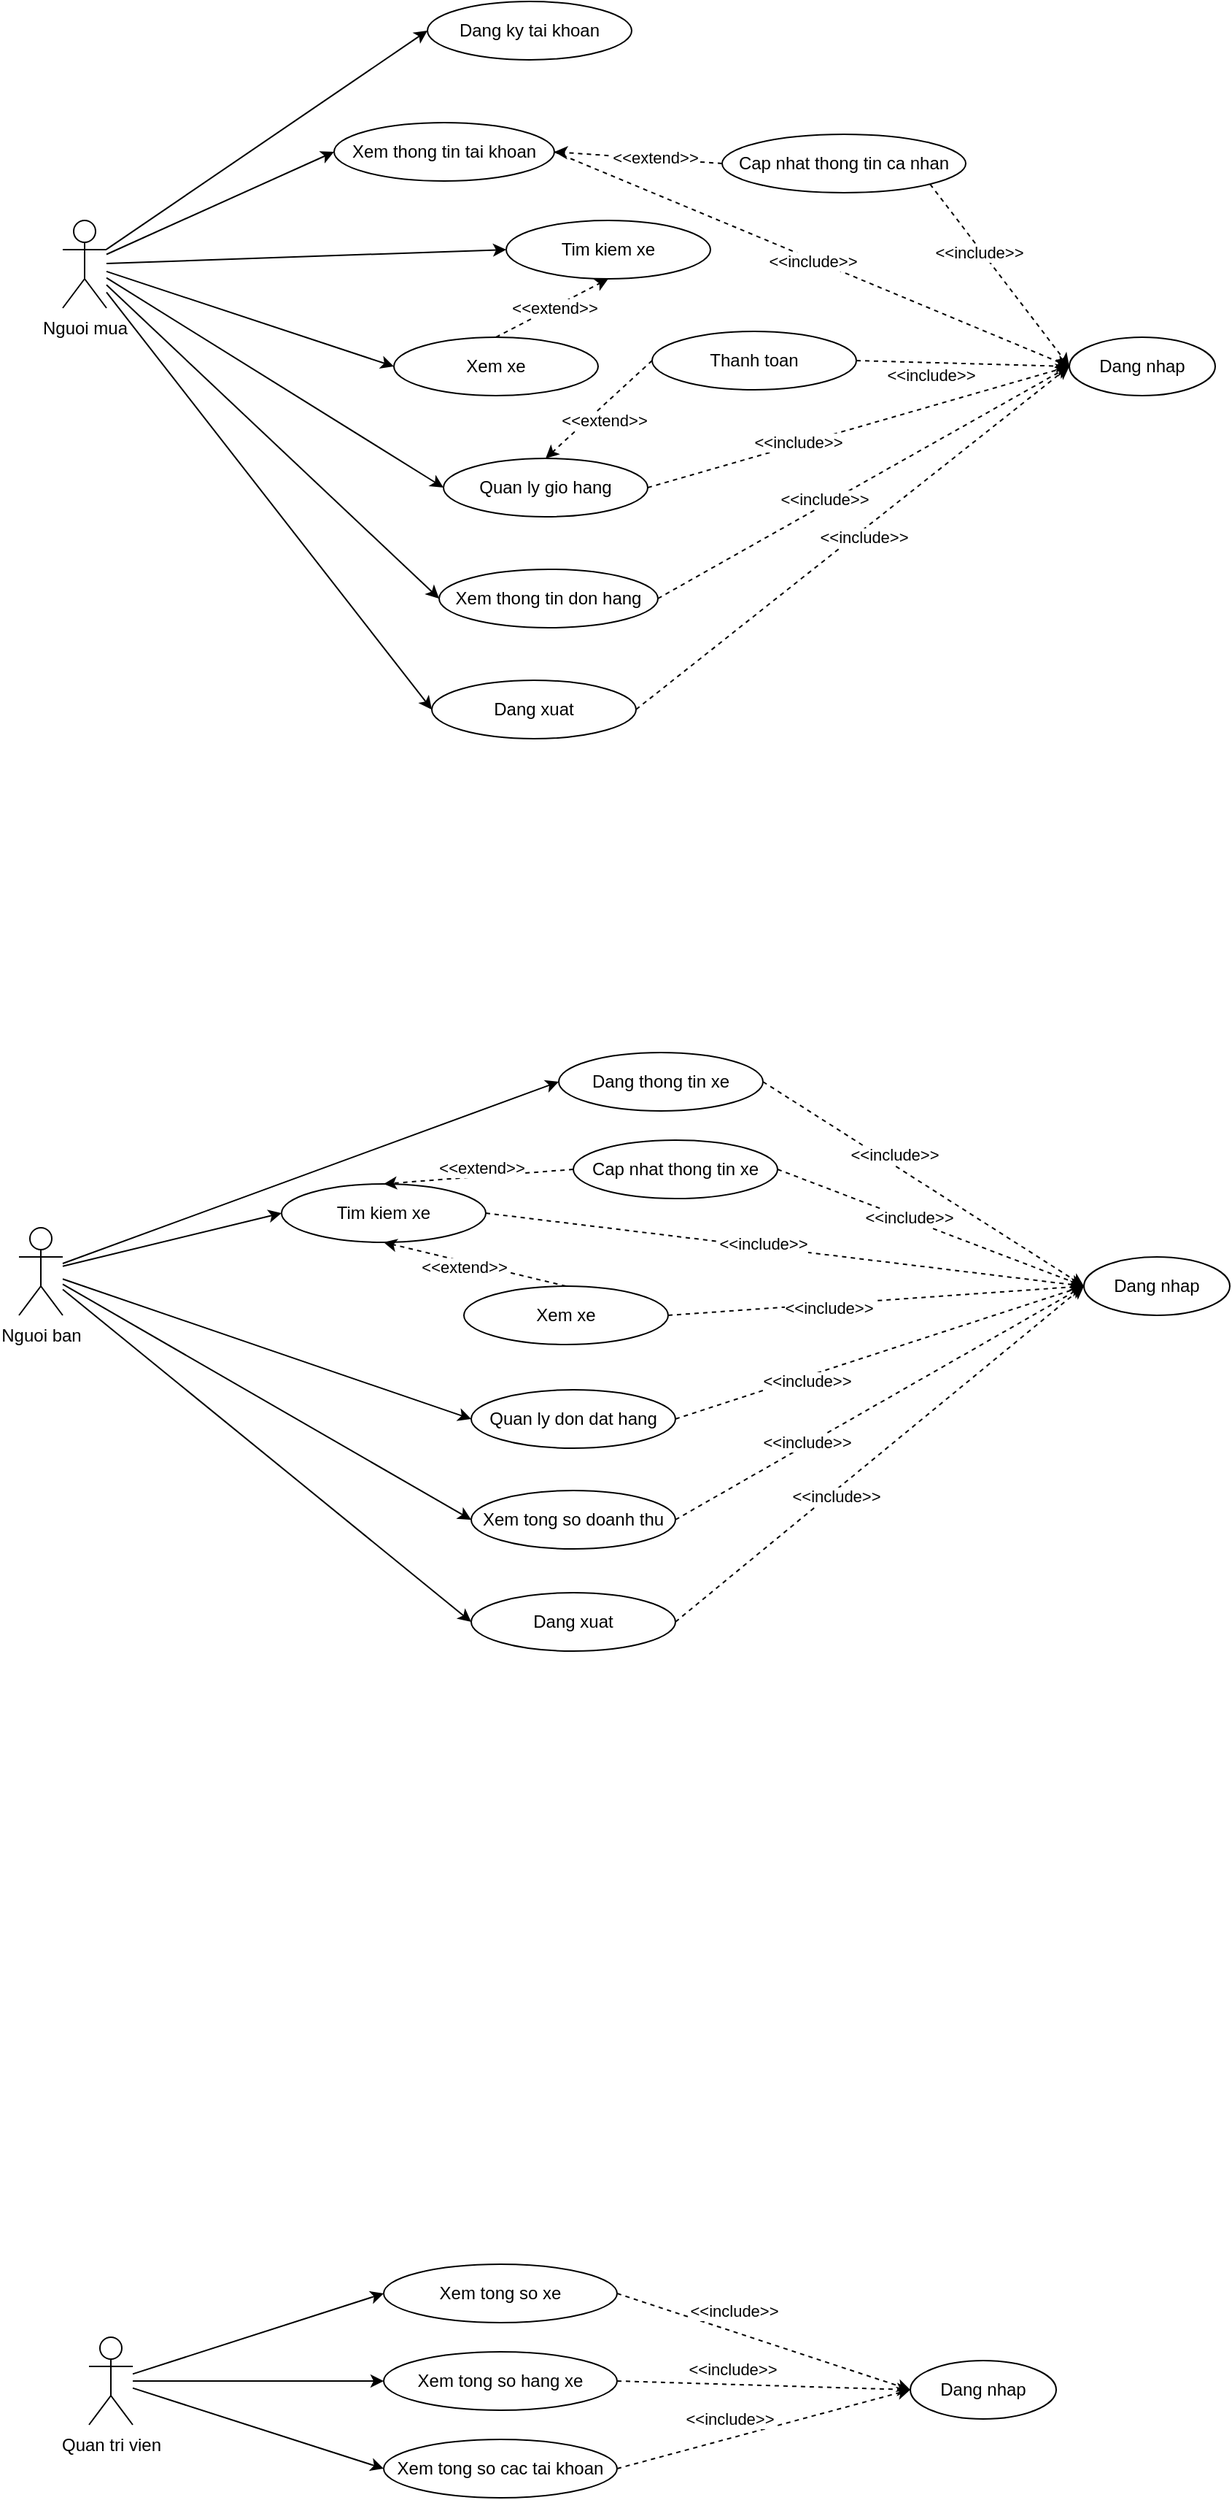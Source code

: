 <mxfile version="24.1.0" type="device">
  <diagram name="Page-1" id="Oa6hULadueRmb_1HpkU_">
    <mxGraphModel dx="1063" dy="520" grid="0" gridSize="10" guides="1" tooltips="1" connect="1" arrows="1" fold="1" page="1" pageScale="1" pageWidth="1169" pageHeight="827" math="0" shadow="0">
      <root>
        <mxCell id="0" />
        <mxCell id="1" parent="0" />
        <mxCell id="_7x3GkyjWPixxaWaSJDM-1" value="Nguoi mua" style="shape=umlActor;verticalLabelPosition=bottom;verticalAlign=top;html=1;" parent="1" vertex="1">
          <mxGeometry x="100" y="420" width="30" height="60" as="geometry" />
        </mxCell>
        <mxCell id="_7x3GkyjWPixxaWaSJDM-2" value="&lt;font style=&quot;font-size: 12px;&quot;&gt;Dang ky tai khoan&lt;/font&gt;" style="ellipse;whiteSpace=wrap;html=1;" parent="1" vertex="1">
          <mxGeometry x="350" y="270" width="140" height="40" as="geometry" />
        </mxCell>
        <mxCell id="_7x3GkyjWPixxaWaSJDM-3" value="&lt;font style=&quot;font-size: 12px;&quot;&gt;Xem thong tin tai khoan&lt;/font&gt;" style="ellipse;whiteSpace=wrap;html=1;" parent="1" vertex="1">
          <mxGeometry x="286" y="353" width="151" height="40" as="geometry" />
        </mxCell>
        <mxCell id="_7x3GkyjWPixxaWaSJDM-4" value="Cap nhat thong tin ca nhan" style="ellipse;whiteSpace=wrap;html=1;" parent="1" vertex="1">
          <mxGeometry x="552" y="361" width="167" height="40" as="geometry" />
        </mxCell>
        <mxCell id="_7x3GkyjWPixxaWaSJDM-5" value="&lt;font style=&quot;font-size: 12px;&quot;&gt;Tim kiem xe&lt;/font&gt;" style="ellipse;whiteSpace=wrap;html=1;" parent="1" vertex="1">
          <mxGeometry x="404" y="420" width="140" height="40" as="geometry" />
        </mxCell>
        <mxCell id="_7x3GkyjWPixxaWaSJDM-6" value="&lt;font style=&quot;font-size: 12px;&quot;&gt;Xem xe&lt;/font&gt;" style="ellipse;whiteSpace=wrap;html=1;" parent="1" vertex="1">
          <mxGeometry x="327" y="500" width="140" height="40" as="geometry" />
        </mxCell>
        <mxCell id="_7x3GkyjWPixxaWaSJDM-7" value="&lt;font style=&quot;font-size: 12px;&quot;&gt;Quan ly gio hang&lt;/font&gt;" style="ellipse;whiteSpace=wrap;html=1;" parent="1" vertex="1">
          <mxGeometry x="361" y="583" width="140" height="40" as="geometry" />
        </mxCell>
        <mxCell id="_7x3GkyjWPixxaWaSJDM-8" value="&lt;font style=&quot;font-size: 12px;&quot;&gt;Thanh toan&lt;/font&gt;" style="ellipse;whiteSpace=wrap;html=1;" parent="1" vertex="1">
          <mxGeometry x="504" y="496" width="140" height="40" as="geometry" />
        </mxCell>
        <mxCell id="_7x3GkyjWPixxaWaSJDM-9" value="&lt;font style=&quot;font-size: 12px;&quot;&gt;Dang xuat&lt;/font&gt;" style="ellipse;whiteSpace=wrap;html=1;" parent="1" vertex="1">
          <mxGeometry x="353" y="735" width="140" height="40" as="geometry" />
        </mxCell>
        <mxCell id="_7x3GkyjWPixxaWaSJDM-10" value="Nguoi ban" style="shape=umlActor;verticalLabelPosition=bottom;verticalAlign=top;html=1;" parent="1" vertex="1">
          <mxGeometry x="70" y="1110" width="30" height="60" as="geometry" />
        </mxCell>
        <mxCell id="_7x3GkyjWPixxaWaSJDM-12" value="&lt;font style=&quot;font-size: 12px;&quot;&gt;Dang thong tin xe&lt;/font&gt;" style="ellipse;whiteSpace=wrap;html=1;" parent="1" vertex="1">
          <mxGeometry x="440" y="990" width="140" height="40" as="geometry" />
        </mxCell>
        <mxCell id="_7x3GkyjWPixxaWaSJDM-13" value="&lt;font style=&quot;font-size: 12px;&quot;&gt;Cap nhat thong tin xe&lt;/font&gt;" style="ellipse;whiteSpace=wrap;html=1;" parent="1" vertex="1">
          <mxGeometry x="450" y="1050" width="140" height="40" as="geometry" />
        </mxCell>
        <mxCell id="_7x3GkyjWPixxaWaSJDM-14" value="&lt;font style=&quot;font-size: 12px;&quot;&gt;Tim kiem xe&lt;/font&gt;" style="ellipse;whiteSpace=wrap;html=1;" parent="1" vertex="1">
          <mxGeometry x="250" y="1080" width="140" height="40" as="geometry" />
        </mxCell>
        <mxCell id="_7x3GkyjWPixxaWaSJDM-15" value="&lt;font style=&quot;font-size: 12px;&quot;&gt;Xem xe&lt;/font&gt;" style="ellipse;whiteSpace=wrap;html=1;" parent="1" vertex="1">
          <mxGeometry x="375" y="1150" width="140" height="40" as="geometry" />
        </mxCell>
        <mxCell id="_7x3GkyjWPixxaWaSJDM-16" value="&lt;font style=&quot;font-size: 12px;&quot;&gt;Quan ly don dat hang&lt;/font&gt;" style="ellipse;whiteSpace=wrap;html=1;" parent="1" vertex="1">
          <mxGeometry x="380" y="1221" width="140" height="40" as="geometry" />
        </mxCell>
        <mxCell id="_7x3GkyjWPixxaWaSJDM-17" value="&lt;font style=&quot;font-size: 12px;&quot;&gt;Xem tong so doanh thu&lt;/font&gt;" style="ellipse;whiteSpace=wrap;html=1;" parent="1" vertex="1">
          <mxGeometry x="380" y="1290" width="140" height="40" as="geometry" />
        </mxCell>
        <mxCell id="_7x3GkyjWPixxaWaSJDM-18" value="&lt;font style=&quot;font-size: 12px;&quot;&gt;Dang xuat&lt;/font&gt;" style="ellipse;whiteSpace=wrap;html=1;" parent="1" vertex="1">
          <mxGeometry x="380" y="1360" width="140" height="40" as="geometry" />
        </mxCell>
        <mxCell id="_7x3GkyjWPixxaWaSJDM-19" value="&lt;font style=&quot;font-size: 12px;&quot;&gt;Dang nhap&lt;/font&gt;" style="ellipse;whiteSpace=wrap;html=1;" parent="1" vertex="1">
          <mxGeometry x="800" y="1130" width="100" height="40" as="geometry" />
        </mxCell>
        <mxCell id="_7x3GkyjWPixxaWaSJDM-20" value="Quan tri vien" style="shape=umlActor;verticalLabelPosition=bottom;verticalAlign=top;html=1;" parent="1" vertex="1">
          <mxGeometry x="118" y="1870" width="30" height="60" as="geometry" />
        </mxCell>
        <mxCell id="_7x3GkyjWPixxaWaSJDM-21" value="&lt;font style=&quot;font-size: 12px;&quot;&gt;Xem tong so xe&lt;/font&gt;" style="ellipse;whiteSpace=wrap;html=1;" parent="1" vertex="1">
          <mxGeometry x="320" y="1820" width="160" height="40" as="geometry" />
        </mxCell>
        <mxCell id="_7x3GkyjWPixxaWaSJDM-22" value="&lt;font style=&quot;font-size: 12px;&quot;&gt;Xem tong so hang xe&lt;/font&gt;" style="ellipse;whiteSpace=wrap;html=1;" parent="1" vertex="1">
          <mxGeometry x="320" y="1880" width="160" height="40" as="geometry" />
        </mxCell>
        <mxCell id="_7x3GkyjWPixxaWaSJDM-23" value="&lt;font style=&quot;font-size: 12px;&quot;&gt;Xem tong so cac tai khoan&lt;/font&gt;" style="ellipse;whiteSpace=wrap;html=1;" parent="1" vertex="1">
          <mxGeometry x="320" y="1940" width="160" height="40" as="geometry" />
        </mxCell>
        <mxCell id="_7x3GkyjWPixxaWaSJDM-25" value="&lt;font style=&quot;font-size: 12px;&quot;&gt;Dang nhap&lt;/font&gt;" style="ellipse;whiteSpace=wrap;html=1;" parent="1" vertex="1">
          <mxGeometry x="681" y="1886" width="100" height="40" as="geometry" />
        </mxCell>
        <mxCell id="_7x3GkyjWPixxaWaSJDM-26" value="&lt;font style=&quot;font-size: 12px;&quot;&gt;Dang nhap&lt;/font&gt;" style="ellipse;whiteSpace=wrap;html=1;" parent="1" vertex="1">
          <mxGeometry x="790" y="500" width="100" height="40" as="geometry" />
        </mxCell>
        <mxCell id="_7x3GkyjWPixxaWaSJDM-27" value="" style="endArrow=classic;html=1;rounded=0;entryX=0;entryY=0.5;entryDx=0;entryDy=0;" parent="1" source="_7x3GkyjWPixxaWaSJDM-1" target="_7x3GkyjWPixxaWaSJDM-2" edge="1">
          <mxGeometry width="50" height="50" relative="1" as="geometry">
            <mxPoint x="190" y="280" as="sourcePoint" />
            <mxPoint x="240" y="230" as="targetPoint" />
          </mxGeometry>
        </mxCell>
        <mxCell id="_7x3GkyjWPixxaWaSJDM-28" value="" style="endArrow=classic;html=1;rounded=0;entryX=0;entryY=0.5;entryDx=0;entryDy=0;" parent="1" source="_7x3GkyjWPixxaWaSJDM-1" target="_7x3GkyjWPixxaWaSJDM-3" edge="1">
          <mxGeometry width="50" height="50" relative="1" as="geometry">
            <mxPoint x="70" y="470" as="sourcePoint" />
            <mxPoint x="320" y="423" as="targetPoint" />
          </mxGeometry>
        </mxCell>
        <mxCell id="_7x3GkyjWPixxaWaSJDM-29" value="" style="endArrow=classic;html=1;rounded=0;entryX=0;entryY=0.5;entryDx=0;entryDy=0;" parent="1" source="_7x3GkyjWPixxaWaSJDM-1" target="_7x3GkyjWPixxaWaSJDM-5" edge="1">
          <mxGeometry width="50" height="50" relative="1" as="geometry">
            <mxPoint x="130" y="317" as="sourcePoint" />
            <mxPoint x="380" y="270" as="targetPoint" />
          </mxGeometry>
        </mxCell>
        <mxCell id="_7x3GkyjWPixxaWaSJDM-30" value="" style="endArrow=classic;html=1;rounded=0;entryX=0;entryY=0.5;entryDx=0;entryDy=0;" parent="1" source="_7x3GkyjWPixxaWaSJDM-1" target="_7x3GkyjWPixxaWaSJDM-7" edge="1">
          <mxGeometry width="50" height="50" relative="1" as="geometry">
            <mxPoint x="100" y="410" as="sourcePoint" />
            <mxPoint x="350" y="570" as="targetPoint" />
          </mxGeometry>
        </mxCell>
        <mxCell id="_7x3GkyjWPixxaWaSJDM-32" value="" style="endArrow=classic;html=1;rounded=0;entryX=0;entryY=0.5;entryDx=0;entryDy=0;" parent="1" source="_7x3GkyjWPixxaWaSJDM-1" target="_7x3GkyjWPixxaWaSJDM-9" edge="1">
          <mxGeometry width="50" height="50" relative="1" as="geometry">
            <mxPoint x="130" y="403" as="sourcePoint" />
            <mxPoint x="380" y="667" as="targetPoint" />
          </mxGeometry>
        </mxCell>
        <mxCell id="_7x3GkyjWPixxaWaSJDM-33" value="" style="endArrow=classic;html=1;rounded=0;exitX=1;exitY=0.5;exitDx=0;exitDy=0;entryX=0;entryY=0.5;entryDx=0;entryDy=0;dashed=1;" parent="1" source="_7x3GkyjWPixxaWaSJDM-8" target="_7x3GkyjWPixxaWaSJDM-26" edge="1">
          <mxGeometry width="50" height="50" relative="1" as="geometry">
            <mxPoint x="710" y="490" as="sourcePoint" />
            <mxPoint x="1070" y="550" as="targetPoint" />
          </mxGeometry>
        </mxCell>
        <mxCell id="_7x3GkyjWPixxaWaSJDM-34" value="&amp;lt;&amp;lt;include&amp;gt;&amp;gt;" style="edgeLabel;html=1;align=center;verticalAlign=middle;resizable=1;points=[];movable=1;rotatable=1;deletable=1;editable=1;locked=0;connectable=1;" parent="_7x3GkyjWPixxaWaSJDM-33" vertex="1" connectable="0">
          <mxGeometry x="0.455" relative="1" as="geometry">
            <mxPoint x="-56" y="7" as="offset" />
          </mxGeometry>
        </mxCell>
        <mxCell id="_7x3GkyjWPixxaWaSJDM-36" value="" style="endArrow=classic;html=1;rounded=0;exitX=1;exitY=0.5;exitDx=0;exitDy=0;entryX=0;entryY=0.5;entryDx=0;entryDy=0;dashed=1;" parent="1" source="_7x3GkyjWPixxaWaSJDM-3" target="_7x3GkyjWPixxaWaSJDM-26" edge="1">
          <mxGeometry width="50" height="50" relative="1" as="geometry">
            <mxPoint x="510" y="320" as="sourcePoint" />
            <mxPoint x="870" y="380" as="targetPoint" />
          </mxGeometry>
        </mxCell>
        <mxCell id="_7x3GkyjWPixxaWaSJDM-37" value="&amp;lt;&amp;lt;include&amp;gt;&amp;gt;" style="edgeLabel;html=1;align=center;verticalAlign=middle;resizable=1;points=[];movable=1;rotatable=1;deletable=1;editable=1;locked=0;connectable=1;" parent="_7x3GkyjWPixxaWaSJDM-36" vertex="1" connectable="0">
          <mxGeometry x="0.455" relative="1" as="geometry">
            <mxPoint x="-80" y="-32" as="offset" />
          </mxGeometry>
        </mxCell>
        <mxCell id="_7x3GkyjWPixxaWaSJDM-38" value="" style="endArrow=classic;html=1;rounded=0;exitX=1;exitY=0.5;exitDx=0;exitDy=0;entryX=0;entryY=0.5;entryDx=0;entryDy=0;dashed=1;" parent="1" source="_7x3GkyjWPixxaWaSJDM-7" target="_7x3GkyjWPixxaWaSJDM-26" edge="1">
          <mxGeometry width="50" height="50" relative="1" as="geometry">
            <mxPoint x="830" y="740" as="sourcePoint" />
            <mxPoint x="970" y="510" as="targetPoint" />
          </mxGeometry>
        </mxCell>
        <mxCell id="_7x3GkyjWPixxaWaSJDM-39" value="&amp;lt;&amp;lt;include&amp;gt;&amp;gt;" style="edgeLabel;html=1;align=center;verticalAlign=middle;resizable=1;points=[];movable=1;rotatable=1;deletable=1;editable=1;locked=0;connectable=1;" parent="_7x3GkyjWPixxaWaSJDM-38" vertex="1" connectable="0">
          <mxGeometry x="0.455" relative="1" as="geometry">
            <mxPoint x="-107" y="29" as="offset" />
          </mxGeometry>
        </mxCell>
        <mxCell id="_7x3GkyjWPixxaWaSJDM-40" value="" style="endArrow=classic;html=1;rounded=0;exitX=1;exitY=0.5;exitDx=0;exitDy=0;entryX=0;entryY=0.5;entryDx=0;entryDy=0;dashed=1;" parent="1" source="_7x3GkyjWPixxaWaSJDM-9" target="_7x3GkyjWPixxaWaSJDM-26" edge="1">
          <mxGeometry width="50" height="50" relative="1" as="geometry">
            <mxPoint x="670" y="800" as="sourcePoint" />
            <mxPoint x="830" y="590" as="targetPoint" />
          </mxGeometry>
        </mxCell>
        <mxCell id="_7x3GkyjWPixxaWaSJDM-41" value="&amp;lt;&amp;lt;include&amp;gt;&amp;gt;" style="edgeLabel;html=1;align=center;verticalAlign=middle;resizable=1;points=[];movable=1;rotatable=1;deletable=1;editable=1;locked=0;connectable=1;" parent="_7x3GkyjWPixxaWaSJDM-40" vertex="1" connectable="0">
          <mxGeometry x="0.455" relative="1" as="geometry">
            <mxPoint x="-60" y="53" as="offset" />
          </mxGeometry>
        </mxCell>
        <mxCell id="_7x3GkyjWPixxaWaSJDM-42" value="" style="endArrow=classic;html=1;rounded=0;exitX=0;exitY=0.5;exitDx=0;exitDy=0;entryX=1;entryY=0.5;entryDx=0;entryDy=0;dashed=1;" parent="1" source="_7x3GkyjWPixxaWaSJDM-4" target="_7x3GkyjWPixxaWaSJDM-3" edge="1">
          <mxGeometry width="50" height="50" relative="1" as="geometry">
            <mxPoint x="660" y="350" as="sourcePoint" />
            <mxPoint x="440" y="280" as="targetPoint" />
          </mxGeometry>
        </mxCell>
        <mxCell id="_7x3GkyjWPixxaWaSJDM-43" value="&amp;lt;&amp;lt;extend&amp;gt;&amp;gt;" style="edgeLabel;html=1;align=center;verticalAlign=middle;resizable=1;points=[];movable=1;rotatable=1;deletable=1;editable=1;locked=0;connectable=1;" parent="_7x3GkyjWPixxaWaSJDM-42" vertex="1" connectable="0">
          <mxGeometry x="0.455" relative="1" as="geometry">
            <mxPoint x="38" y="2" as="offset" />
          </mxGeometry>
        </mxCell>
        <mxCell id="_7x3GkyjWPixxaWaSJDM-44" value="" style="endArrow=classic;html=1;rounded=0;exitX=0.5;exitY=0;exitDx=0;exitDy=0;entryX=0.5;entryY=1;entryDx=0;entryDy=0;dashed=1;" parent="1" source="_7x3GkyjWPixxaWaSJDM-6" target="_7x3GkyjWPixxaWaSJDM-5" edge="1">
          <mxGeometry width="50" height="50" relative="1" as="geometry">
            <mxPoint x="520" y="450" as="sourcePoint" />
            <mxPoint x="520" y="500" as="targetPoint" />
          </mxGeometry>
        </mxCell>
        <mxCell id="_7x3GkyjWPixxaWaSJDM-45" value="&amp;lt;&amp;lt;extend&amp;gt;&amp;gt;" style="edgeLabel;html=1;align=center;verticalAlign=middle;resizable=1;points=[];movable=1;rotatable=1;deletable=1;editable=1;locked=0;connectable=1;" parent="_7x3GkyjWPixxaWaSJDM-44" vertex="1" connectable="0">
          <mxGeometry x="0.455" relative="1" as="geometry">
            <mxPoint x="-16" y="9" as="offset" />
          </mxGeometry>
        </mxCell>
        <mxCell id="_7x3GkyjWPixxaWaSJDM-46" value="" style="endArrow=classic;html=1;rounded=0;exitX=1;exitY=1;exitDx=0;exitDy=0;entryX=0;entryY=0.5;entryDx=0;entryDy=0;dashed=1;" parent="1" source="_7x3GkyjWPixxaWaSJDM-4" target="_7x3GkyjWPixxaWaSJDM-26" edge="1">
          <mxGeometry width="50" height="50" relative="1" as="geometry">
            <mxPoint x="600" y="220" as="sourcePoint" />
            <mxPoint x="1030" y="310" as="targetPoint" />
          </mxGeometry>
        </mxCell>
        <mxCell id="_7x3GkyjWPixxaWaSJDM-47" value="&amp;lt;&amp;lt;include&amp;gt;&amp;gt;" style="edgeLabel;html=1;align=center;verticalAlign=middle;resizable=1;points=[];movable=1;rotatable=1;deletable=1;editable=1;locked=0;connectable=1;" parent="_7x3GkyjWPixxaWaSJDM-46" vertex="1" connectable="0">
          <mxGeometry x="0.455" relative="1" as="geometry">
            <mxPoint x="-36" y="-44" as="offset" />
          </mxGeometry>
        </mxCell>
        <mxCell id="_7x3GkyjWPixxaWaSJDM-48" value="" style="endArrow=classic;html=1;rounded=0;exitX=0;exitY=0.5;exitDx=0;exitDy=0;dashed=1;entryX=0.5;entryY=0;entryDx=0;entryDy=0;" parent="1" source="_7x3GkyjWPixxaWaSJDM-8" target="_7x3GkyjWPixxaWaSJDM-7" edge="1">
          <mxGeometry width="50" height="50" relative="1" as="geometry">
            <mxPoint x="450" y="500" as="sourcePoint" />
            <mxPoint x="420" y="590" as="targetPoint" />
          </mxGeometry>
        </mxCell>
        <mxCell id="_7x3GkyjWPixxaWaSJDM-49" value="&amp;lt;&amp;lt;extend&amp;gt;&amp;gt;" style="edgeLabel;html=1;align=center;verticalAlign=middle;resizable=1;points=[];movable=1;rotatable=1;deletable=1;editable=1;locked=0;connectable=1;" parent="_7x3GkyjWPixxaWaSJDM-48" vertex="1" connectable="0">
          <mxGeometry x="0.455" relative="1" as="geometry">
            <mxPoint x="20" y="-8" as="offset" />
          </mxGeometry>
        </mxCell>
        <mxCell id="_7x3GkyjWPixxaWaSJDM-50" value="" style="endArrow=classic;html=1;rounded=0;entryX=0;entryY=0.5;entryDx=0;entryDy=0;" parent="1" source="_7x3GkyjWPixxaWaSJDM-1" target="_7x3GkyjWPixxaWaSJDM-6" edge="1">
          <mxGeometry width="50" height="50" relative="1" as="geometry">
            <mxPoint x="140" y="459" as="sourcePoint" />
            <mxPoint x="330" y="450" as="targetPoint" />
          </mxGeometry>
        </mxCell>
        <mxCell id="_7x3GkyjWPixxaWaSJDM-51" value="" style="endArrow=classic;html=1;rounded=0;entryX=0;entryY=0.5;entryDx=0;entryDy=0;" parent="1" source="_7x3GkyjWPixxaWaSJDM-10" target="_7x3GkyjWPixxaWaSJDM-12" edge="1">
          <mxGeometry width="50" height="50" relative="1" as="geometry">
            <mxPoint x="80" y="689" as="sourcePoint" />
            <mxPoint x="300" y="960" as="targetPoint" />
          </mxGeometry>
        </mxCell>
        <mxCell id="_7x3GkyjWPixxaWaSJDM-52" value="" style="endArrow=classic;html=1;rounded=0;entryX=0;entryY=0.5;entryDx=0;entryDy=0;" parent="1" source="_7x3GkyjWPixxaWaSJDM-10" target="_7x3GkyjWPixxaWaSJDM-14" edge="1">
          <mxGeometry width="50" height="50" relative="1" as="geometry">
            <mxPoint x="140" y="1296" as="sourcePoint" />
            <mxPoint x="330" y="1185" as="targetPoint" />
          </mxGeometry>
        </mxCell>
        <mxCell id="_7x3GkyjWPixxaWaSJDM-54" value="" style="endArrow=classic;html=1;rounded=0;entryX=0;entryY=0.5;entryDx=0;entryDy=0;" parent="1" source="_7x3GkyjWPixxaWaSJDM-10" target="_7x3GkyjWPixxaWaSJDM-16" edge="1">
          <mxGeometry width="50" height="50" relative="1" as="geometry">
            <mxPoint x="150" y="1219.63" as="sourcePoint" />
            <mxPoint x="340" y="1219.63" as="targetPoint" />
          </mxGeometry>
        </mxCell>
        <mxCell id="_7x3GkyjWPixxaWaSJDM-55" value="" style="endArrow=classic;html=1;rounded=0;entryX=0;entryY=0.5;entryDx=0;entryDy=0;" parent="1" source="_7x3GkyjWPixxaWaSJDM-10" target="_7x3GkyjWPixxaWaSJDM-17" edge="1">
          <mxGeometry width="50" height="50" relative="1" as="geometry">
            <mxPoint x="110" y="1241" as="sourcePoint" />
            <mxPoint x="300" y="1389" as="targetPoint" />
          </mxGeometry>
        </mxCell>
        <mxCell id="_7x3GkyjWPixxaWaSJDM-56" value="" style="endArrow=classic;html=1;rounded=0;entryX=0;entryY=0.5;entryDx=0;entryDy=0;" parent="1" source="_7x3GkyjWPixxaWaSJDM-10" target="_7x3GkyjWPixxaWaSJDM-18" edge="1">
          <mxGeometry width="50" height="50" relative="1" as="geometry">
            <mxPoint x="90" y="1241" as="sourcePoint" />
            <mxPoint x="280" y="1501" as="targetPoint" />
          </mxGeometry>
        </mxCell>
        <mxCell id="_7x3GkyjWPixxaWaSJDM-57" value="" style="endArrow=classic;html=1;rounded=0;exitX=0;exitY=0.5;exitDx=0;exitDy=0;dashed=1;entryX=0.5;entryY=0;entryDx=0;entryDy=0;" parent="1" source="_7x3GkyjWPixxaWaSJDM-13" target="_7x3GkyjWPixxaWaSJDM-14" edge="1">
          <mxGeometry width="50" height="50" relative="1" as="geometry">
            <mxPoint x="520.0" y="1140" as="sourcePoint" />
            <mxPoint x="450" y="1190" as="targetPoint" />
          </mxGeometry>
        </mxCell>
        <mxCell id="_7x3GkyjWPixxaWaSJDM-58" value="&amp;lt;&amp;lt;extend&amp;gt;&amp;gt;" style="edgeLabel;html=1;align=center;verticalAlign=middle;resizable=1;points=[];movable=1;rotatable=1;deletable=1;editable=1;locked=0;connectable=1;" parent="_7x3GkyjWPixxaWaSJDM-57" vertex="1" connectable="0">
          <mxGeometry x="0.455" relative="1" as="geometry">
            <mxPoint x="31" y="-9" as="offset" />
          </mxGeometry>
        </mxCell>
        <mxCell id="_7x3GkyjWPixxaWaSJDM-59" value="" style="endArrow=classic;html=1;rounded=0;exitX=0.5;exitY=0;exitDx=0;exitDy=0;dashed=1;entryX=0.5;entryY=1;entryDx=0;entryDy=0;" parent="1" source="_7x3GkyjWPixxaWaSJDM-15" target="_7x3GkyjWPixxaWaSJDM-14" edge="1">
          <mxGeometry width="50" height="50" relative="1" as="geometry">
            <mxPoint x="480" y="1160" as="sourcePoint" />
            <mxPoint x="410" y="1200" as="targetPoint" />
          </mxGeometry>
        </mxCell>
        <mxCell id="_7x3GkyjWPixxaWaSJDM-60" value="&amp;lt;&amp;lt;extend&amp;gt;&amp;gt;" style="edgeLabel;html=1;align=center;verticalAlign=middle;resizable=1;points=[];movable=1;rotatable=1;deletable=1;editable=1;locked=0;connectable=1;" parent="_7x3GkyjWPixxaWaSJDM-59" vertex="1" connectable="0">
          <mxGeometry x="0.455" relative="1" as="geometry">
            <mxPoint x="21" y="9" as="offset" />
          </mxGeometry>
        </mxCell>
        <mxCell id="_7x3GkyjWPixxaWaSJDM-61" value="" style="endArrow=classic;html=1;rounded=0;exitX=1;exitY=0.5;exitDx=0;exitDy=0;dashed=1;entryX=0;entryY=0.5;entryDx=0;entryDy=0;" parent="1" source="_7x3GkyjWPixxaWaSJDM-12" target="_7x3GkyjWPixxaWaSJDM-19" edge="1">
          <mxGeometry width="50" height="50" relative="1" as="geometry">
            <mxPoint x="600" y="1160" as="sourcePoint" />
            <mxPoint x="740" y="1110" as="targetPoint" />
          </mxGeometry>
        </mxCell>
        <mxCell id="_7x3GkyjWPixxaWaSJDM-62" value="&amp;lt;&amp;lt;include&amp;gt;&amp;gt;" style="edgeLabel;html=1;align=center;verticalAlign=middle;resizable=1;points=[];movable=1;rotatable=1;deletable=1;editable=1;locked=0;connectable=1;" parent="_7x3GkyjWPixxaWaSJDM-61" vertex="1" connectable="0">
          <mxGeometry x="0.455" relative="1" as="geometry">
            <mxPoint x="-70" y="-52" as="offset" />
          </mxGeometry>
        </mxCell>
        <mxCell id="_7x3GkyjWPixxaWaSJDM-63" value="" style="endArrow=classic;html=1;rounded=0;exitX=1;exitY=0.5;exitDx=0;exitDy=0;dashed=1;entryX=0;entryY=0.5;entryDx=0;entryDy=0;" parent="1" source="_7x3GkyjWPixxaWaSJDM-13" target="_7x3GkyjWPixxaWaSJDM-19" edge="1">
          <mxGeometry width="50" height="50" relative="1" as="geometry">
            <mxPoint x="600" y="1130" as="sourcePoint" />
            <mxPoint x="800" y="1300" as="targetPoint" />
          </mxGeometry>
        </mxCell>
        <mxCell id="_7x3GkyjWPixxaWaSJDM-64" value="&amp;lt;&amp;lt;include&amp;gt;&amp;gt;" style="edgeLabel;html=1;align=center;verticalAlign=middle;resizable=1;points=[];movable=1;rotatable=1;deletable=1;editable=1;locked=0;connectable=1;" parent="_7x3GkyjWPixxaWaSJDM-63" vertex="1" connectable="0">
          <mxGeometry x="0.455" relative="1" as="geometry">
            <mxPoint x="-63" y="-25" as="offset" />
          </mxGeometry>
        </mxCell>
        <mxCell id="_7x3GkyjWPixxaWaSJDM-65" value="" style="endArrow=classic;html=1;rounded=0;exitX=1;exitY=0.5;exitDx=0;exitDy=0;dashed=1;entryX=0;entryY=0.5;entryDx=0;entryDy=0;" parent="1" source="_7x3GkyjWPixxaWaSJDM-14" target="_7x3GkyjWPixxaWaSJDM-19" edge="1">
          <mxGeometry width="50" height="50" relative="1" as="geometry">
            <mxPoint x="585" y="1145" as="sourcePoint" />
            <mxPoint x="795" y="1235" as="targetPoint" />
          </mxGeometry>
        </mxCell>
        <mxCell id="_7x3GkyjWPixxaWaSJDM-66" value="&amp;lt;&amp;lt;include&amp;gt;&amp;gt;" style="edgeLabel;html=1;align=center;verticalAlign=middle;resizable=1;points=[];movable=1;rotatable=1;deletable=1;editable=1;locked=0;connectable=1;" parent="_7x3GkyjWPixxaWaSJDM-65" vertex="1" connectable="0">
          <mxGeometry x="0.455" relative="1" as="geometry">
            <mxPoint x="-109" y="-16" as="offset" />
          </mxGeometry>
        </mxCell>
        <mxCell id="_7x3GkyjWPixxaWaSJDM-67" value="" style="endArrow=classic;html=1;rounded=0;exitX=1;exitY=0.5;exitDx=0;exitDy=0;dashed=1;entryX=0;entryY=0.5;entryDx=0;entryDy=0;" parent="1" source="_7x3GkyjWPixxaWaSJDM-15" target="_7x3GkyjWPixxaWaSJDM-19" edge="1">
          <mxGeometry width="50" height="50" relative="1" as="geometry">
            <mxPoint x="490" y="1220" as="sourcePoint" />
            <mxPoint x="880" y="1260" as="targetPoint" />
          </mxGeometry>
        </mxCell>
        <mxCell id="_7x3GkyjWPixxaWaSJDM-68" value="&amp;lt;&amp;lt;include&amp;gt;&amp;gt;" style="edgeLabel;html=1;align=center;verticalAlign=middle;resizable=1;points=[];movable=1;rotatable=1;deletable=1;editable=1;locked=0;connectable=1;" parent="_7x3GkyjWPixxaWaSJDM-67" vertex="1" connectable="0">
          <mxGeometry x="0.455" relative="1" as="geometry">
            <mxPoint x="-98" y="9" as="offset" />
          </mxGeometry>
        </mxCell>
        <mxCell id="_7x3GkyjWPixxaWaSJDM-69" value="" style="endArrow=classic;html=1;rounded=0;exitX=1;exitY=0.5;exitDx=0;exitDy=0;dashed=1;entryX=0;entryY=0.5;entryDx=0;entryDy=0;" parent="1" source="_7x3GkyjWPixxaWaSJDM-16" target="_7x3GkyjWPixxaWaSJDM-19" edge="1">
          <mxGeometry width="50" height="50" relative="1" as="geometry">
            <mxPoint x="450" y="1250" as="sourcePoint" />
            <mxPoint x="840" y="1290" as="targetPoint" />
          </mxGeometry>
        </mxCell>
        <mxCell id="_7x3GkyjWPixxaWaSJDM-70" value="&amp;lt;&amp;lt;include&amp;gt;&amp;gt;" style="edgeLabel;html=1;align=center;verticalAlign=middle;resizable=1;points=[];movable=1;rotatable=1;deletable=1;editable=1;locked=0;connectable=1;" parent="_7x3GkyjWPixxaWaSJDM-69" vertex="1" connectable="0">
          <mxGeometry x="0.455" relative="1" as="geometry">
            <mxPoint x="-114" y="40" as="offset" />
          </mxGeometry>
        </mxCell>
        <mxCell id="_7x3GkyjWPixxaWaSJDM-71" value="" style="endArrow=classic;html=1;rounded=0;exitX=1;exitY=0.5;exitDx=0;exitDy=0;dashed=1;entryX=0;entryY=0.5;entryDx=0;entryDy=0;" parent="1" source="_7x3GkyjWPixxaWaSJDM-17" target="_7x3GkyjWPixxaWaSJDM-19" edge="1">
          <mxGeometry width="50" height="50" relative="1" as="geometry">
            <mxPoint x="540" y="1350" as="sourcePoint" />
            <mxPoint x="810" y="1230" as="targetPoint" />
          </mxGeometry>
        </mxCell>
        <mxCell id="_7x3GkyjWPixxaWaSJDM-72" value="&amp;lt;&amp;lt;include&amp;gt;&amp;gt;" style="edgeLabel;html=1;align=center;verticalAlign=middle;resizable=1;points=[];movable=1;rotatable=1;deletable=1;editable=1;locked=0;connectable=1;" parent="_7x3GkyjWPixxaWaSJDM-71" vertex="1" connectable="0">
          <mxGeometry x="0.455" relative="1" as="geometry">
            <mxPoint x="-114" y="63" as="offset" />
          </mxGeometry>
        </mxCell>
        <mxCell id="_7x3GkyjWPixxaWaSJDM-73" value="" style="endArrow=classic;html=1;rounded=0;exitX=1;exitY=0.5;exitDx=0;exitDy=0;dashed=1;entryX=0;entryY=0.5;entryDx=0;entryDy=0;" parent="1" source="_7x3GkyjWPixxaWaSJDM-18" target="_7x3GkyjWPixxaWaSJDM-19" edge="1">
          <mxGeometry width="50" height="50" relative="1" as="geometry">
            <mxPoint x="540" y="1420" as="sourcePoint" />
            <mxPoint x="850" y="1210" as="targetPoint" />
          </mxGeometry>
        </mxCell>
        <mxCell id="_7x3GkyjWPixxaWaSJDM-74" value="&amp;lt;&amp;lt;include&amp;gt;&amp;gt;" style="edgeLabel;html=1;align=center;verticalAlign=middle;resizable=1;points=[];movable=1;rotatable=1;deletable=1;editable=1;locked=0;connectable=1;" parent="_7x3GkyjWPixxaWaSJDM-73" vertex="1" connectable="0">
          <mxGeometry x="0.455" relative="1" as="geometry">
            <mxPoint x="-94" y="81" as="offset" />
          </mxGeometry>
        </mxCell>
        <mxCell id="_7x3GkyjWPixxaWaSJDM-75" value="" style="endArrow=classic;html=1;rounded=0;entryX=0;entryY=0.5;entryDx=0;entryDy=0;" parent="1" source="_7x3GkyjWPixxaWaSJDM-20" target="_7x3GkyjWPixxaWaSJDM-21" edge="1">
          <mxGeometry width="50" height="50" relative="1" as="geometry">
            <mxPoint x="190" y="1870" as="sourcePoint" />
            <mxPoint x="240" y="1820" as="targetPoint" />
          </mxGeometry>
        </mxCell>
        <mxCell id="_7x3GkyjWPixxaWaSJDM-76" value="" style="endArrow=classic;html=1;rounded=0;entryX=0;entryY=0.5;entryDx=0;entryDy=0;" parent="1" source="_7x3GkyjWPixxaWaSJDM-20" target="_7x3GkyjWPixxaWaSJDM-22" edge="1">
          <mxGeometry width="50" height="50" relative="1" as="geometry">
            <mxPoint x="150" y="1966" as="sourcePoint" />
            <mxPoint x="330" y="1800" as="targetPoint" />
          </mxGeometry>
        </mxCell>
        <mxCell id="_7x3GkyjWPixxaWaSJDM-77" value="" style="endArrow=classic;html=1;rounded=0;entryX=0;entryY=0.5;entryDx=0;entryDy=0;" parent="1" source="_7x3GkyjWPixxaWaSJDM-20" target="_7x3GkyjWPixxaWaSJDM-23" edge="1">
          <mxGeometry width="50" height="50" relative="1" as="geometry">
            <mxPoint x="150" y="1977" as="sourcePoint" />
            <mxPoint x="330" y="1940" as="targetPoint" />
          </mxGeometry>
        </mxCell>
        <mxCell id="_7x3GkyjWPixxaWaSJDM-79" value="" style="endArrow=classic;html=1;rounded=0;exitX=1;exitY=0.5;exitDx=0;exitDy=0;dashed=1;entryX=0;entryY=0.5;entryDx=0;entryDy=0;" parent="1" source="_7x3GkyjWPixxaWaSJDM-21" target="_7x3GkyjWPixxaWaSJDM-25" edge="1">
          <mxGeometry width="50" height="50" relative="1" as="geometry">
            <mxPoint x="520" y="1830" as="sourcePoint" />
            <mxPoint x="710" y="1760" as="targetPoint" />
          </mxGeometry>
        </mxCell>
        <mxCell id="_7x3GkyjWPixxaWaSJDM-80" value="&amp;lt;&amp;lt;include&amp;gt;&amp;gt;" style="edgeLabel;html=1;align=center;verticalAlign=middle;resizable=1;points=[];movable=1;rotatable=1;deletable=1;editable=1;locked=0;connectable=1;" parent="_7x3GkyjWPixxaWaSJDM-79" vertex="1" connectable="0">
          <mxGeometry x="0.455" relative="1" as="geometry">
            <mxPoint x="-67" y="-36" as="offset" />
          </mxGeometry>
        </mxCell>
        <mxCell id="_7x3GkyjWPixxaWaSJDM-81" value="" style="endArrow=classic;html=1;rounded=0;exitX=1;exitY=0.5;exitDx=0;exitDy=0;dashed=1;entryX=0;entryY=0.5;entryDx=0;entryDy=0;" parent="1" source="_7x3GkyjWPixxaWaSJDM-22" target="_7x3GkyjWPixxaWaSJDM-25" edge="1">
          <mxGeometry width="50" height="50" relative="1" as="geometry">
            <mxPoint x="520" y="1940" as="sourcePoint" />
            <mxPoint x="680" y="2120" as="targetPoint" />
          </mxGeometry>
        </mxCell>
        <mxCell id="_7x3GkyjWPixxaWaSJDM-82" value="&amp;lt;&amp;lt;include&amp;gt;&amp;gt;" style="edgeLabel;html=1;align=center;verticalAlign=middle;resizable=1;points=[];movable=1;rotatable=1;deletable=1;editable=1;locked=0;connectable=1;" parent="_7x3GkyjWPixxaWaSJDM-81" vertex="1" connectable="0">
          <mxGeometry x="0.455" relative="1" as="geometry">
            <mxPoint x="-68" y="-13" as="offset" />
          </mxGeometry>
        </mxCell>
        <mxCell id="_7x3GkyjWPixxaWaSJDM-83" value="" style="endArrow=classic;html=1;rounded=0;exitX=1;exitY=0.5;exitDx=0;exitDy=0;dashed=1;entryX=0;entryY=0.5;entryDx=0;entryDy=0;" parent="1" source="_7x3GkyjWPixxaWaSJDM-23" target="_7x3GkyjWPixxaWaSJDM-25" edge="1">
          <mxGeometry width="50" height="50" relative="1" as="geometry">
            <mxPoint x="550" y="2068" as="sourcePoint" />
            <mxPoint x="710" y="2108" as="targetPoint" />
          </mxGeometry>
        </mxCell>
        <mxCell id="_7x3GkyjWPixxaWaSJDM-84" value="&amp;lt;&amp;lt;include&amp;gt;&amp;gt;" style="edgeLabel;html=1;align=center;verticalAlign=middle;resizable=1;points=[];movable=1;rotatable=1;deletable=1;editable=1;locked=0;connectable=1;" parent="_7x3GkyjWPixxaWaSJDM-83" vertex="1" connectable="0">
          <mxGeometry x="0.455" relative="1" as="geometry">
            <mxPoint x="-70" y="5" as="offset" />
          </mxGeometry>
        </mxCell>
        <mxCell id="TQFZViqLb8StJDBW1JFz-1" value="&lt;font style=&quot;font-size: 12px;&quot;&gt;Xem thong tin don hang&lt;/font&gt;" style="ellipse;whiteSpace=wrap;html=1;" vertex="1" parent="1">
          <mxGeometry x="358" y="659" width="150" height="40" as="geometry" />
        </mxCell>
        <mxCell id="TQFZViqLb8StJDBW1JFz-3" value="" style="endArrow=classic;html=1;rounded=0;entryX=0;entryY=0.5;entryDx=0;entryDy=0;" edge="1" parent="1" source="_7x3GkyjWPixxaWaSJDM-1" target="TQFZViqLb8StJDBW1JFz-1">
          <mxGeometry width="50" height="50" relative="1" as="geometry">
            <mxPoint x="140" y="469" as="sourcePoint" />
            <mxPoint x="371" y="613" as="targetPoint" />
          </mxGeometry>
        </mxCell>
        <mxCell id="TQFZViqLb8StJDBW1JFz-4" value="" style="endArrow=classic;html=1;rounded=0;exitX=1;exitY=0.5;exitDx=0;exitDy=0;entryX=0;entryY=0.5;entryDx=0;entryDy=0;dashed=1;" edge="1" parent="1" source="TQFZViqLb8StJDBW1JFz-1" target="_7x3GkyjWPixxaWaSJDM-26">
          <mxGeometry width="50" height="50" relative="1" as="geometry">
            <mxPoint x="511" y="613" as="sourcePoint" />
            <mxPoint x="800" y="530" as="targetPoint" />
          </mxGeometry>
        </mxCell>
        <mxCell id="TQFZViqLb8StJDBW1JFz-5" value="&amp;lt;&amp;lt;include&amp;gt;&amp;gt;" style="edgeLabel;html=1;align=center;verticalAlign=middle;resizable=1;points=[];movable=1;rotatable=1;deletable=1;editable=1;locked=0;connectable=1;" vertex="1" connectable="0" parent="TQFZViqLb8StJDBW1JFz-4">
          <mxGeometry x="0.455" relative="1" as="geometry">
            <mxPoint x="-91" y="47" as="offset" />
          </mxGeometry>
        </mxCell>
      </root>
    </mxGraphModel>
  </diagram>
</mxfile>
